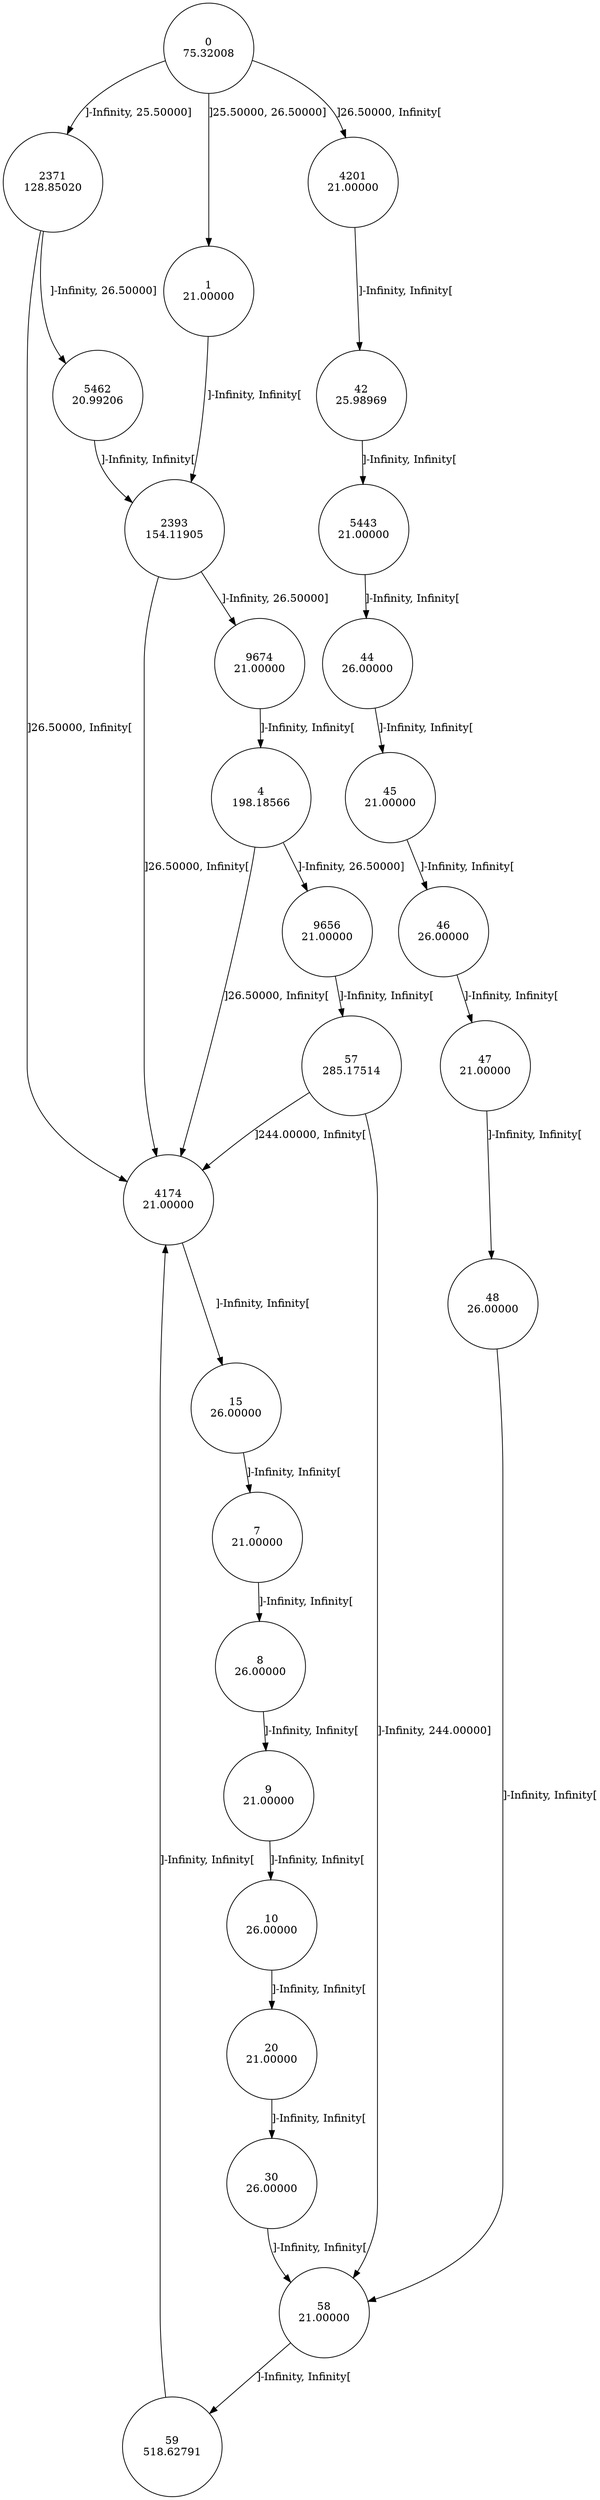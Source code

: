 digraph DFA {
0 [shape=circle, label="0\n75.32008"];
	0 -> 2371 [label="]-Infinity, 25.50000]"];
	0 -> 1 [label="]25.50000, 26.50000]"];
	0 -> 4201 [label="]26.50000, Infinity["];
4201 [shape=circle, label="4201\n21.00000"];
	4201 -> 42 [label="]-Infinity, Infinity["];
42 [shape=circle, label="42\n25.98969"];
	42 -> 5443 [label="]-Infinity, Infinity["];
5443 [shape=circle, label="5443\n21.00000"];
	5443 -> 44 [label="]-Infinity, Infinity["];
44 [shape=circle, label="44\n26.00000"];
	44 -> 45 [label="]-Infinity, Infinity["];
45 [shape=circle, label="45\n21.00000"];
	45 -> 46 [label="]-Infinity, Infinity["];
46 [shape=circle, label="46\n26.00000"];
	46 -> 47 [label="]-Infinity, Infinity["];
47 [shape=circle, label="47\n21.00000"];
	47 -> 48 [label="]-Infinity, Infinity["];
48 [shape=circle, label="48\n26.00000"];
	48 -> 58 [label="]-Infinity, Infinity["];
58 [shape=circle, label="58\n21.00000"];
	58 -> 59 [label="]-Infinity, Infinity["];
59 [shape=circle, label="59\n518.62791"];
	59 -> 4174 [label="]-Infinity, Infinity["];
4174 [shape=circle, label="4174\n21.00000"];
	4174 -> 15 [label="]-Infinity, Infinity["];
15 [shape=circle, label="15\n26.00000"];
	15 -> 7 [label="]-Infinity, Infinity["];
7 [shape=circle, label="7\n21.00000"];
	7 -> 8 [label="]-Infinity, Infinity["];
8 [shape=circle, label="8\n26.00000"];
	8 -> 9 [label="]-Infinity, Infinity["];
9 [shape=circle, label="9\n21.00000"];
	9 -> 10 [label="]-Infinity, Infinity["];
10 [shape=circle, label="10\n26.00000"];
	10 -> 20 [label="]-Infinity, Infinity["];
20 [shape=circle, label="20\n21.00000"];
	20 -> 30 [label="]-Infinity, Infinity["];
30 [shape=circle, label="30\n26.00000"];
	30 -> 58 [label="]-Infinity, Infinity["];
1 [shape=circle, label="1\n21.00000"];
	1 -> 2393 [label="]-Infinity, Infinity["];
2393 [shape=circle, label="2393\n154.11905"];
	2393 -> 9674 [label="]-Infinity, 26.50000]"];
	2393 -> 4174 [label="]26.50000, Infinity["];
9674 [shape=circle, label="9674\n21.00000"];
	9674 -> 4 [label="]-Infinity, Infinity["];
4 [shape=circle, label="4\n198.18566"];
	4 -> 9656 [label="]-Infinity, 26.50000]"];
	4 -> 4174 [label="]26.50000, Infinity["];
9656 [shape=circle, label="9656\n21.00000"];
	9656 -> 57 [label="]-Infinity, Infinity["];
57 [shape=circle, label="57\n285.17514"];
	57 -> 58 [label="]-Infinity, 244.00000]"];
	57 -> 4174 [label="]244.00000, Infinity["];
2371 [shape=circle, label="2371\n128.85020"];
	2371 -> 5462 [label="]-Infinity, 26.50000]"];
	2371 -> 4174 [label="]26.50000, Infinity["];
5462 [shape=circle, label="5462\n20.99206"];
	5462 -> 2393 [label="]-Infinity, Infinity["];
}